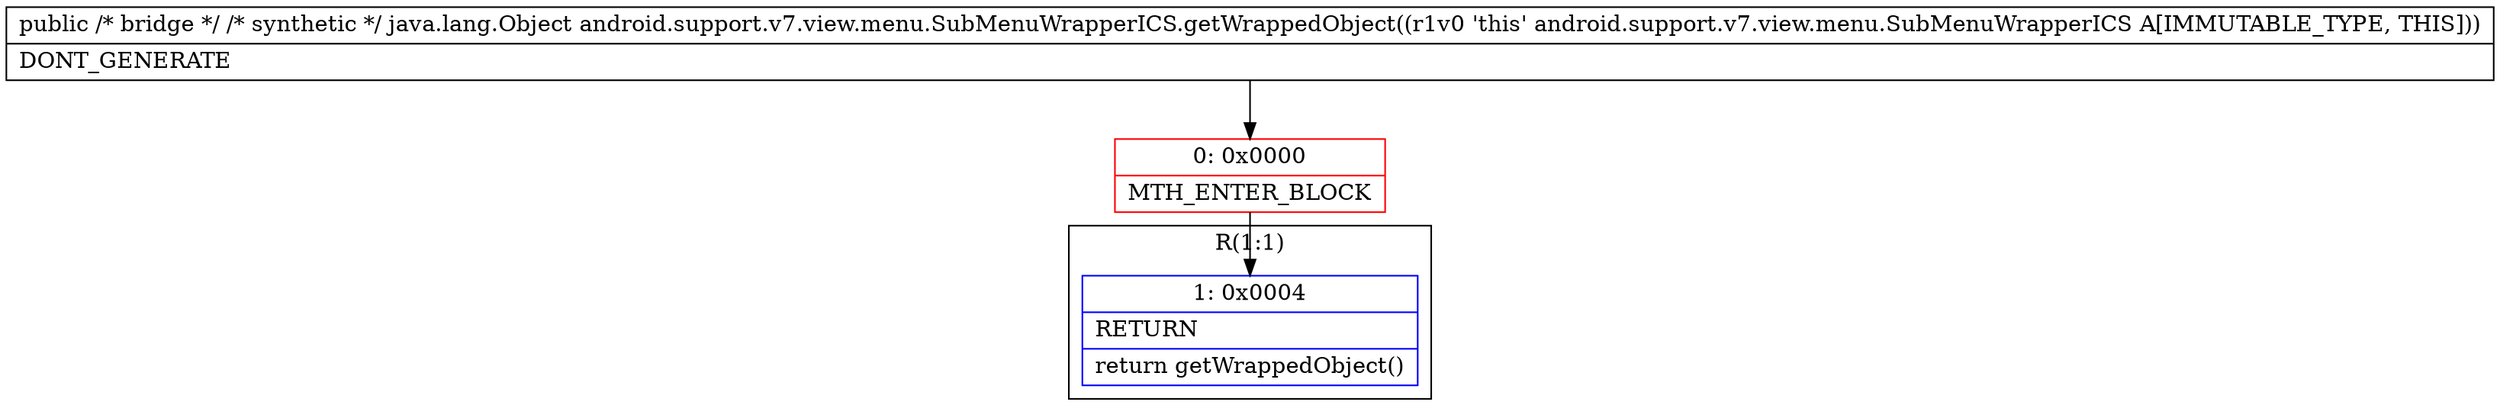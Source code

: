 digraph "CFG forandroid.support.v7.view.menu.SubMenuWrapperICS.getWrappedObject()Ljava\/lang\/Object;" {
subgraph cluster_Region_1576474855 {
label = "R(1:1)";
node [shape=record,color=blue];
Node_1 [shape=record,label="{1\:\ 0x0004|RETURN\l|return getWrappedObject()\l}"];
}
Node_0 [shape=record,color=red,label="{0\:\ 0x0000|MTH_ENTER_BLOCK\l}"];
MethodNode[shape=record,label="{public \/* bridge *\/ \/* synthetic *\/ java.lang.Object android.support.v7.view.menu.SubMenuWrapperICS.getWrappedObject((r1v0 'this' android.support.v7.view.menu.SubMenuWrapperICS A[IMMUTABLE_TYPE, THIS]))  | DONT_GENERATE\l}"];
MethodNode -> Node_0;
Node_0 -> Node_1;
}

